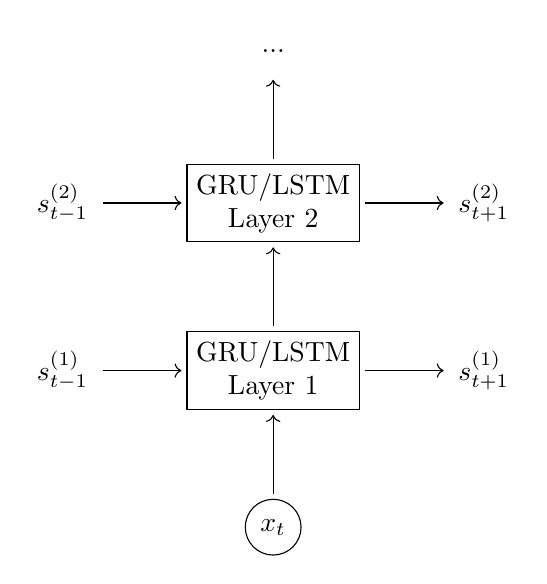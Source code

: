 \begin{tikzpicture}

\node[draw, outer sep=2, circle] (x_t) {$x_t$};
\node[draw, align=center, outer sep=2] (unit_t1) [above=of x_t] {GRU/LSTM \\ Layer 1};
\node[draw, align=center, outer sep=2] (unit_t2) [above=of unit_t1] {GRU/LSTM \\ Layer 2};
\node[align=center, outer sep=2] (unit_tprev1) [left=of unit_t1] {$s_{t-1}^{(1)}$};
\node[align=center, outer sep=2] (unit_tnext1) [right=of unit_t1] {$s_{t+1}^{(1)}$};
\node[align=center, outer sep=2] (unit_tprev2) [left=of unit_t2] {$s_{t-1}^{(2)}$};
\node[align=center, outer sep=2] (unit_tnext2) [right=of unit_t2] {$s_{t+1}^{(2)}$};
\node[outer sep=2, circle] (y_t) [above=of unit_t2] {$...$};

\path[->] (x_t) edge (unit_t1);
\path[->] (unit_t1) edge (unit_t2);
\path[->] (unit_t2) edge (y_t);
\path[->] (unit_tprev1) edge (unit_t1);
\path[->] (unit_t1) edge (unit_tnext1);
\path[->] (unit_tprev2) edge (unit_t2);
\path[->] (unit_t2) edge (unit_tnext2);

\end{tikzpicture}
